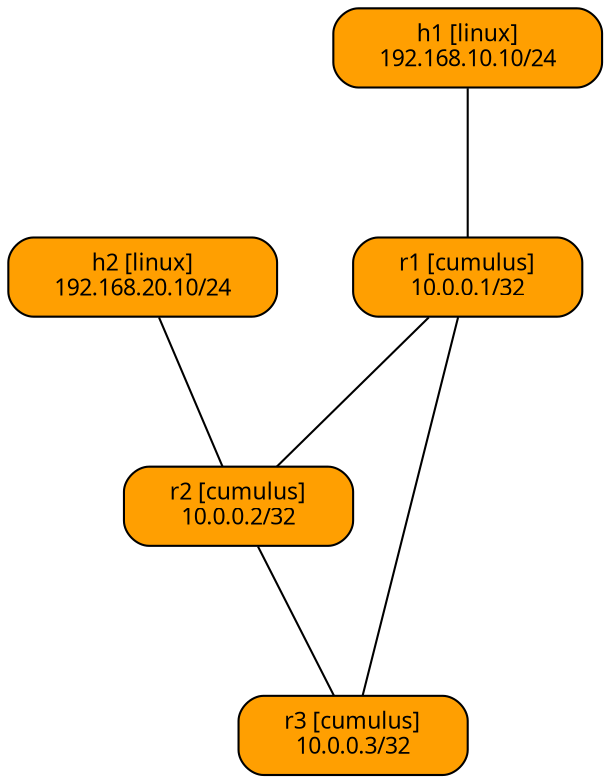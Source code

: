 graph {
  bgcolor="transparent"
  nodesep="0.5"
  ranksep="1"
  node [bgcolor="#ff9f01" fillcolor="#ff9f01" margin="0.3,0.1" shape="box" style="rounded,filled" fontname="Verdana" fontsize="11"]
  edge [fontname="Verdana" labelfontsize="8" labeldistance="1.5"]
  "r1" [
    label="r1 [cumulus]\n10.0.0.1/32"
  ]
  "r2" [
    label="r2 [cumulus]\n10.0.0.2/32"
  ]
  "r3" [
    label="r3 [cumulus]\n10.0.0.3/32"
  ]
  "h1" [
    label="h1 [linux]\n192.168.10.10/24"
  ]
  "h2" [
    label="h2 [linux]\n192.168.20.10/24"
  ]
 "h1" -- "r1"
 "h2" -- "r2"
 "r1" -- "r2"
 "r2" -- "r3"
 "r1" -- "r3"
}
